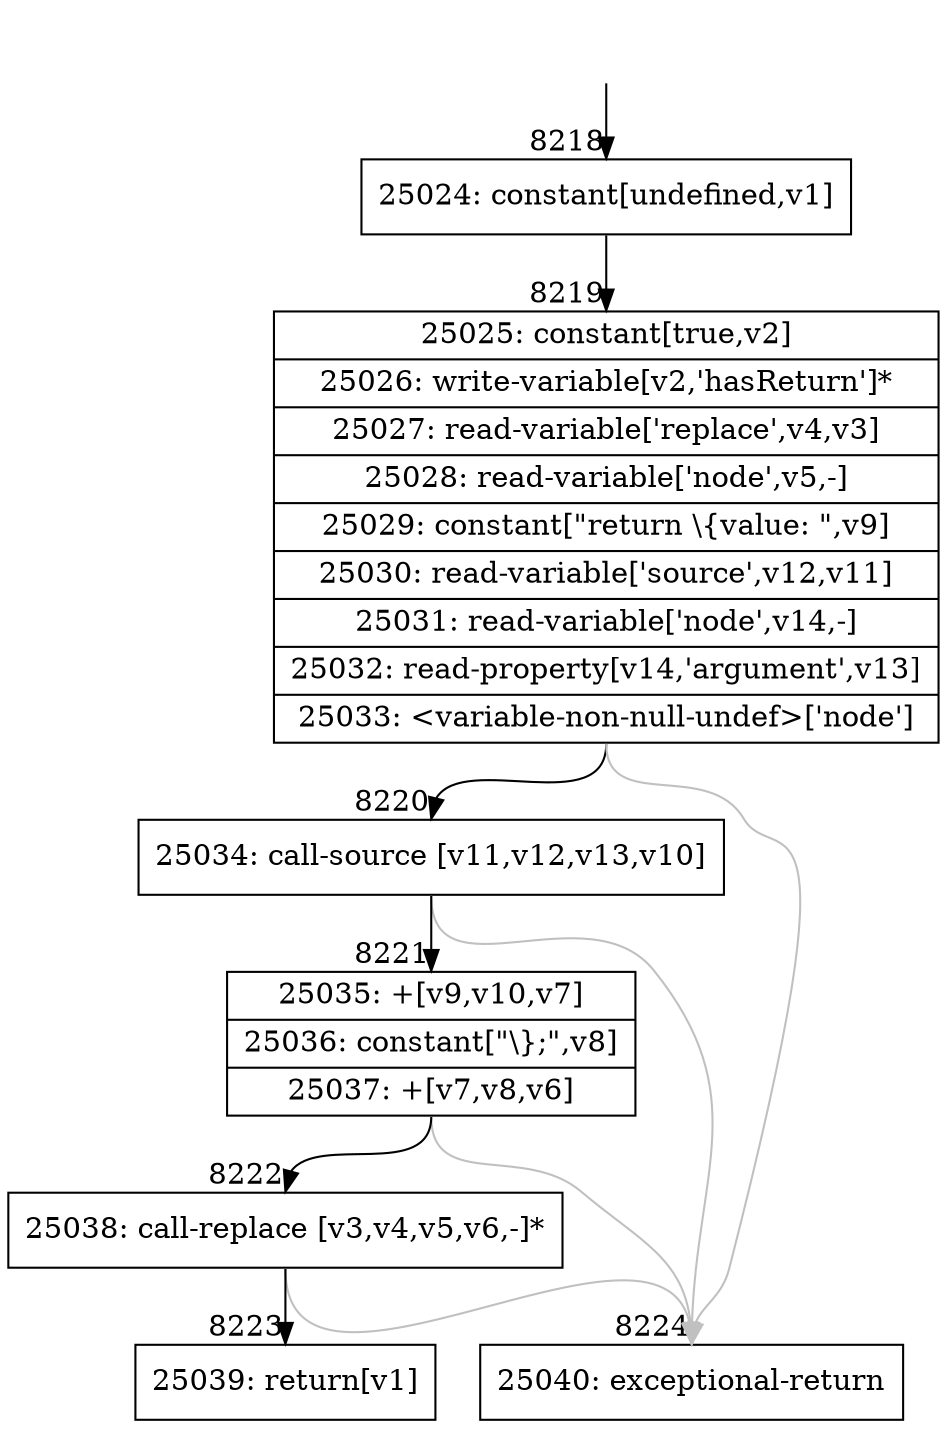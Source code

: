 digraph {
rankdir="TD"
BB_entry467[shape=none,label=""];
BB_entry467 -> BB8218 [tailport=s, headport=n, headlabel="    8218"]
BB8218 [shape=record label="{25024: constant[undefined,v1]}" ] 
BB8218 -> BB8219 [tailport=s, headport=n, headlabel="      8219"]
BB8219 [shape=record label="{25025: constant[true,v2]|25026: write-variable[v2,'hasReturn']*|25027: read-variable['replace',v4,v3]|25028: read-variable['node',v5,-]|25029: constant[\"return \\\{value: \",v9]|25030: read-variable['source',v12,v11]|25031: read-variable['node',v14,-]|25032: read-property[v14,'argument',v13]|25033: \<variable-non-null-undef\>['node']}" ] 
BB8219 -> BB8220 [tailport=s, headport=n, headlabel="      8220"]
BB8219 -> BB8224 [tailport=s, headport=n, color=gray, headlabel="      8224"]
BB8220 [shape=record label="{25034: call-source [v11,v12,v13,v10]}" ] 
BB8220 -> BB8221 [tailport=s, headport=n, headlabel="      8221"]
BB8220 -> BB8224 [tailport=s, headport=n, color=gray]
BB8221 [shape=record label="{25035: +[v9,v10,v7]|25036: constant[\"\\\};\",v8]|25037: +[v7,v8,v6]}" ] 
BB8221 -> BB8222 [tailport=s, headport=n, headlabel="      8222"]
BB8221 -> BB8224 [tailport=s, headport=n, color=gray]
BB8222 [shape=record label="{25038: call-replace [v3,v4,v5,v6,-]*}" ] 
BB8222 -> BB8223 [tailport=s, headport=n, headlabel="      8223"]
BB8222 -> BB8224 [tailport=s, headport=n, color=gray]
BB8223 [shape=record label="{25039: return[v1]}" ] 
BB8224 [shape=record label="{25040: exceptional-return}" ] 
//#$~ 7579
}

